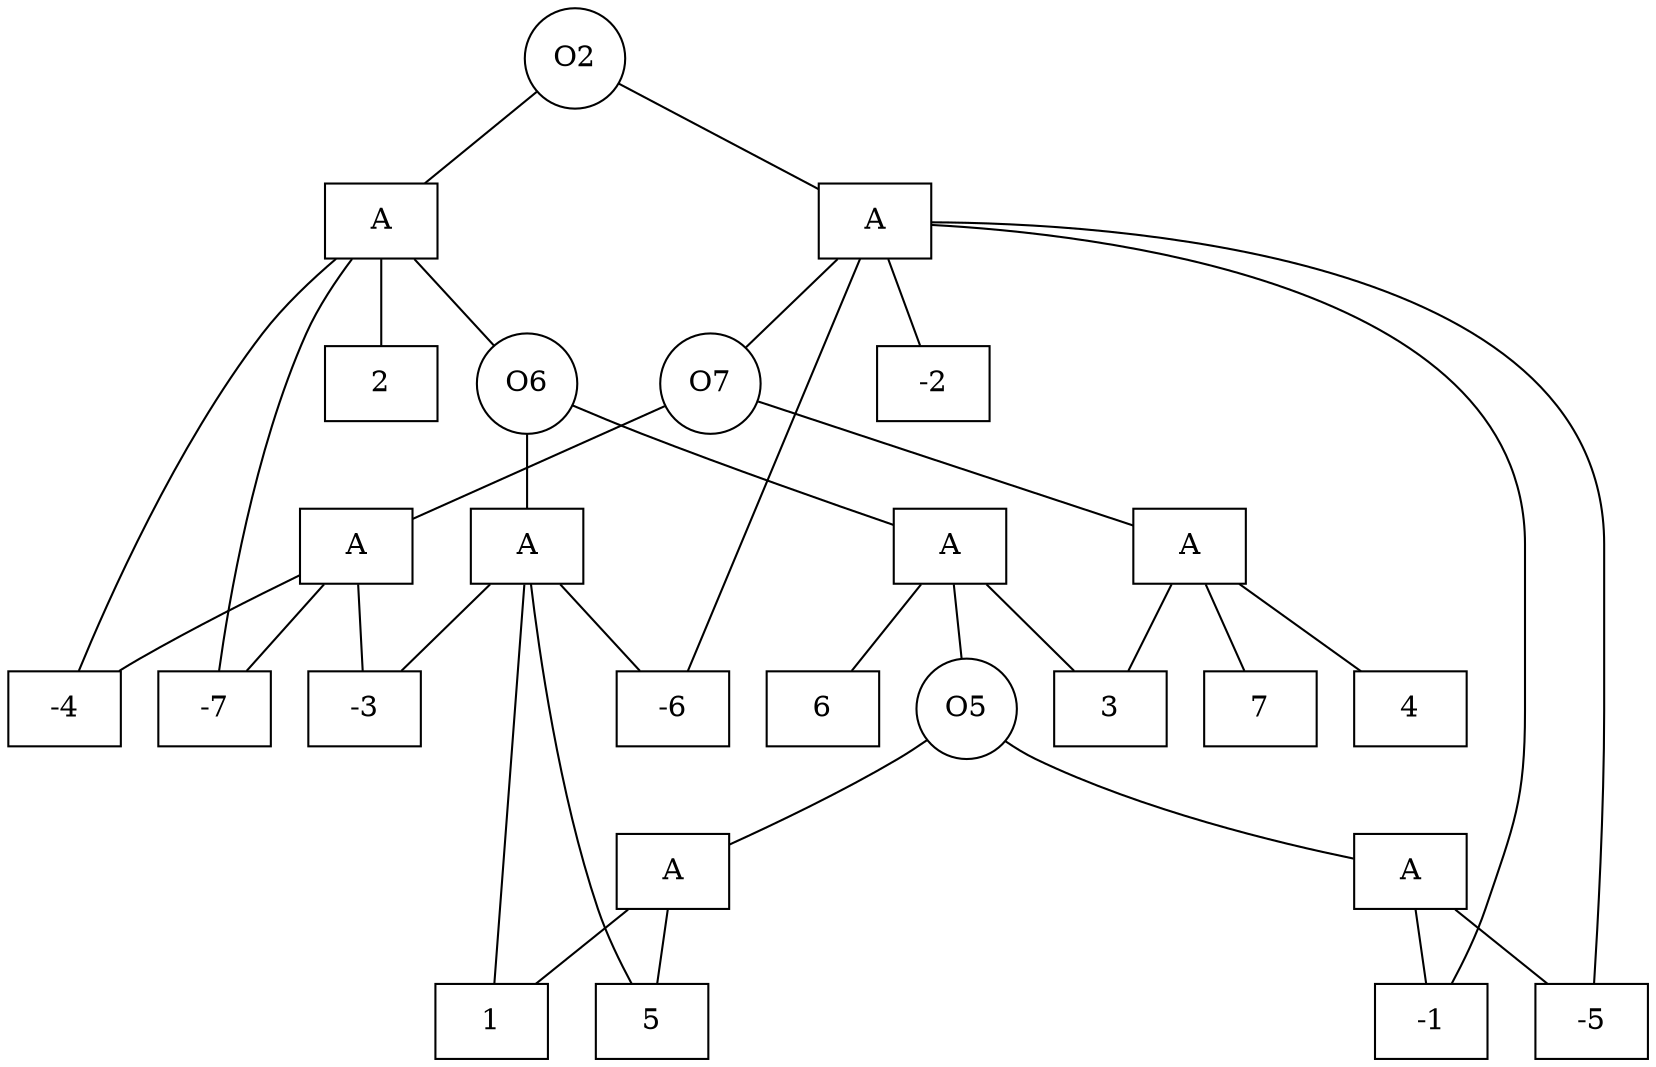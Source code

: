 graph "obdd"{
"1" [label="1", shape=box];
"2" [label="2", shape=box];
"3" [label="3", shape=box];
"4" [label="4", shape=box];
"5" [label="5", shape=box];
"6" [label="6", shape=box];
"7" [label="7", shape=box];
"8" [label="-1", shape=box];
"9" [label="-2", shape=box];
"10" [label="-3", shape=box];
"11" [label="-4", shape=box];
"12" [label="-5", shape=box];
"13" [label="-6", shape=box];
"14" [label="-7", shape=box];
"15" [label="A", shape=box];
"15" -- "5";
"15" -- "1";
"16" [label="A", shape=box];
"16" -- "12";
"16" -- "8";
"17" [label="O5", shape=circle];
"17" -- "16";
"17" -- "15";
"18" [label="A", shape=box];
"18" -- "6";
"18" -- "3";
"18" -- "17";
"19" [label="A", shape=box];
"19" -- "13";
"19" -- "10";
"19" -- "5";
"19" -- "1";
"20" [label="O6", shape=circle];
"20" -- "19";
"20" -- "18";
"21" [label="A", shape=box];
"21" -- "14";
"21" -- "11";
"21" -- "2";
"21" -- "20";
"22" [label="A", shape=box];
"22" -- "7";
"22" -- "4";
"22" -- "3";
"23" [label="A", shape=box];
"23" -- "14";
"23" -- "11";
"23" -- "10";
"24" [label="O7", shape=circle];
"24" -- "23";
"24" -- "22";
"25" [label="A", shape=box];
"25" -- "9";
"25" -- "24";
"25" -- "13";
"25" -- "12";
"25" -- "8";
"26" [label="O2", shape=circle];
"26" -- "25";
"26" -- "21";
}
